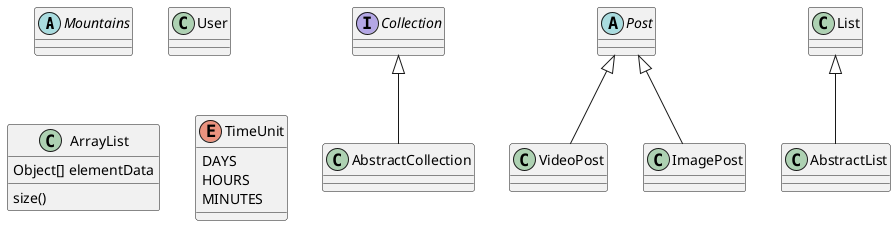 @startuml
'https://plantuml.com/class-diagram

abstract class Mountains
class User
interface Collection
abstract class Post

Post <|-- VideoPost
Post <|-- ImagePost

List <|-- AbstractList
Collection <|-- AbstractCollection


class ArrayList {
Object[] elementData
size()
}

enum TimeUnit {
DAYS
HOURS
MINUTES
}

@enduml